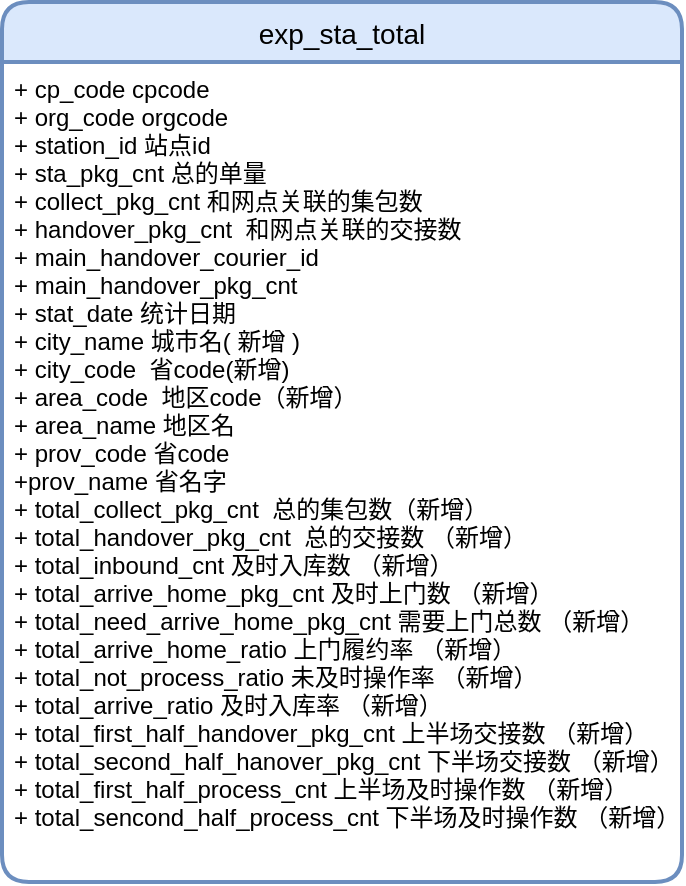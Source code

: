 <mxfile version="14.1.4" type="github">
  <diagram id="C-8Ptgl1UD4wa6aH0_Vb" name="Page-1">
    <mxGraphModel dx="1235" dy="811" grid="1" gridSize="10" guides="1" tooltips="1" connect="1" arrows="1" fold="1" page="1" pageScale="1" pageWidth="827" pageHeight="1169" math="0" shadow="0">
      <root>
        <mxCell id="0" />
        <mxCell id="1" parent="0" />
        <mxCell id="9alJJUEFc6NJQmugvf93-1" value="exp_sta_total" style="swimlane;childLayout=stackLayout;horizontal=1;startSize=30;horizontalStack=0;rounded=1;fontSize=14;fontStyle=0;strokeWidth=2;resizeParent=0;resizeLast=1;shadow=0;dashed=0;align=center;fillColor=#dae8fc;strokeColor=#6c8ebf;" parent="1" vertex="1">
          <mxGeometry x="120" y="140" width="340" height="440" as="geometry" />
        </mxCell>
        <mxCell id="9alJJUEFc6NJQmugvf93-2" value="+ cp_code cpcode&#xa;+ org_code orgcode&#xa;+ station_id 站点id&#xa;+ sta_pkg_cnt 总的单量&#xa;+ collect_pkg_cnt 和网点关联的集包数&#xa;+ handover_pkg_cnt  和网点关联的交接数&#xa;+ main_handover_courier_id &#xa;+ main_handover_pkg_cnt&#xa;+ stat_date 统计日期&#xa;+ city_name 城市名( 新增 )&#xa;+ city_code  省code(新增)&#xa;+ area_code  地区code（新增）&#xa;+ area_name 地区名&#xa;+ prov_code 省code&#xa;+prov_name 省名字&#xa;+ total_collect_pkg_cnt  总的集包数（新增）&#xa;+ total_handover_pkg_cnt  总的交接数 （新增）&#xa;+ total_inbound_cnt 及时入库数 （新增）&#xa;+ total_arrive_home_pkg_cnt 及时上门数 （新增）&#xa;+ total_need_arrive_home_pkg_cnt 需要上门总数 （新增）&#xa;+ total_arrive_home_ratio 上门履约率 （新增）&#xa;+ total_not_process_ratio 未及时操作率 （新增）&#xa;+ total_arrive_ratio 及时入库率 （新增）&#xa;+ total_first_half_handover_pkg_cnt 上半场交接数 （新增）&#xa;+ total_second_half_hanover_pkg_cnt 下半场交接数 （新增）&#xa;+ total_first_half_process_cnt 上半场及时操作数 （新增）&#xa;+ total_sencond_half_process_cnt 下半场及时操作数 （新增）&#xa;" style="align=left;strokeColor=none;fillColor=none;spacingLeft=4;fontSize=12;verticalAlign=top;resizable=0;rotatable=0;part=1;" parent="9alJJUEFc6NJQmugvf93-1" vertex="1">
          <mxGeometry y="30" width="340" height="410" as="geometry" />
        </mxCell>
      </root>
    </mxGraphModel>
  </diagram>
</mxfile>
